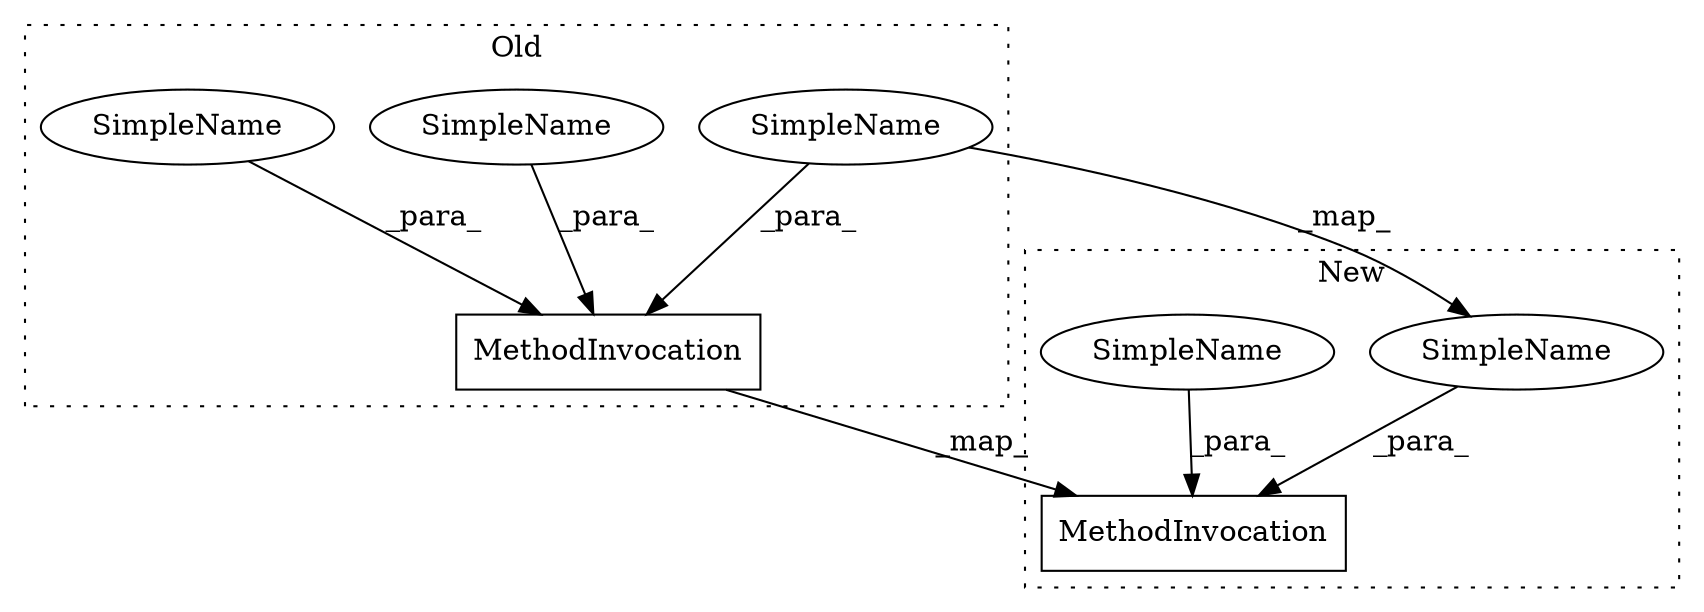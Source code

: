 digraph G {
subgraph cluster0 {
1 [label="MethodInvocation" a="32" s="11388,11409" l="8,1" shape="box"];
3 [label="SimpleName" a="42" s="11400" l="2" shape="ellipse"];
4 [label="SimpleName" a="42" s="11404" l="5" shape="ellipse"];
5 [label="SimpleName" a="42" s="11396" l="2" shape="ellipse"];
label = "Old";
style="dotted";
}
subgraph cluster1 {
2 [label="MethodInvocation" a="32" s="1272,1293" l="8,1" shape="box"];
6 [label="SimpleName" a="42" s="1280" l="5" shape="ellipse"];
7 [label="SimpleName" a="42" s="1291" l="2" shape="ellipse"];
label = "New";
style="dotted";
}
1 -> 2 [label="_map_"];
3 -> 1 [label="_para_"];
4 -> 1 [label="_para_"];
4 -> 6 [label="_map_"];
5 -> 1 [label="_para_"];
6 -> 2 [label="_para_"];
7 -> 2 [label="_para_"];
}